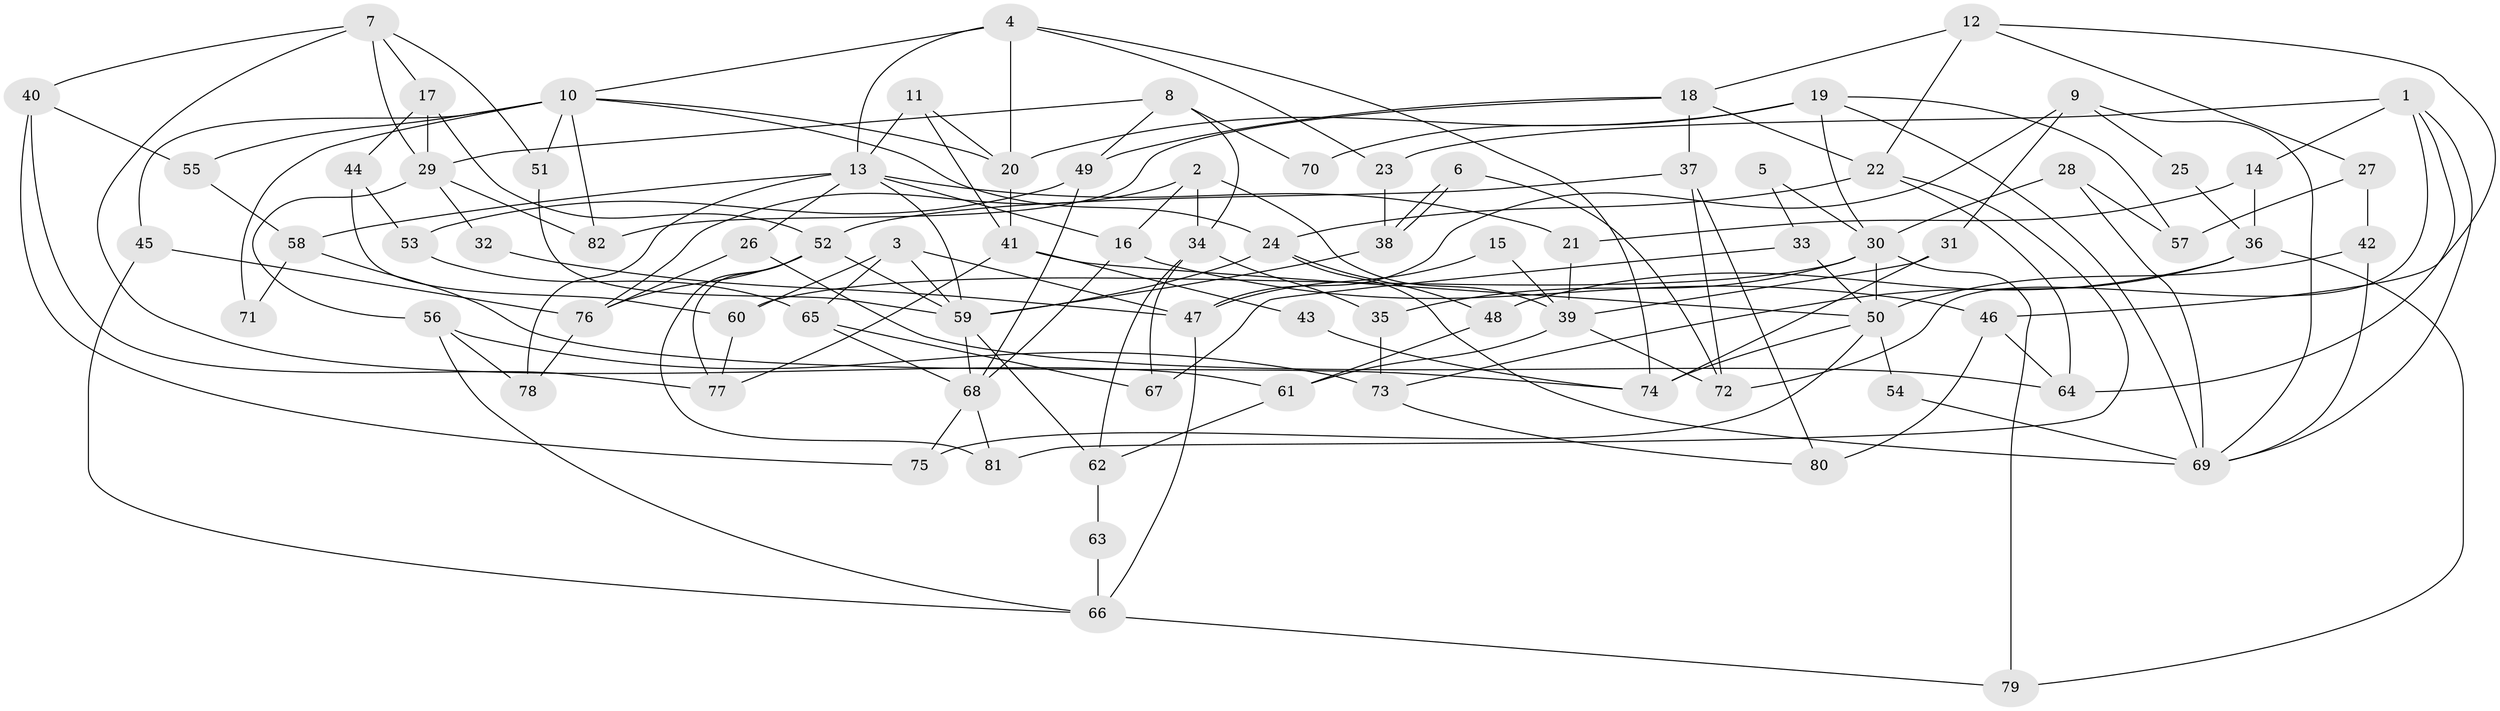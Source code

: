 // coarse degree distribution, {5: 0.19298245614035087, 10: 0.017543859649122806, 6: 0.07017543859649122, 2: 0.05263157894736842, 3: 0.3508771929824561, 4: 0.17543859649122806, 9: 0.017543859649122806, 13: 0.017543859649122806, 14: 0.017543859649122806, 7: 0.05263157894736842, 12: 0.017543859649122806, 8: 0.017543859649122806}
// Generated by graph-tools (version 1.1) at 2025/18/03/04/25 18:18:34]
// undirected, 82 vertices, 164 edges
graph export_dot {
graph [start="1"]
  node [color=gray90,style=filled];
  1;
  2;
  3;
  4;
  5;
  6;
  7;
  8;
  9;
  10;
  11;
  12;
  13;
  14;
  15;
  16;
  17;
  18;
  19;
  20;
  21;
  22;
  23;
  24;
  25;
  26;
  27;
  28;
  29;
  30;
  31;
  32;
  33;
  34;
  35;
  36;
  37;
  38;
  39;
  40;
  41;
  42;
  43;
  44;
  45;
  46;
  47;
  48;
  49;
  50;
  51;
  52;
  53;
  54;
  55;
  56;
  57;
  58;
  59;
  60;
  61;
  62;
  63;
  64;
  65;
  66;
  67;
  68;
  69;
  70;
  71;
  72;
  73;
  74;
  75;
  76;
  77;
  78;
  79;
  80;
  81;
  82;
  1 -- 23;
  1 -- 64;
  1 -- 14;
  1 -- 69;
  1 -- 72;
  2 -- 39;
  2 -- 16;
  2 -- 34;
  2 -- 76;
  3 -- 65;
  3 -- 59;
  3 -- 47;
  3 -- 60;
  4 -- 10;
  4 -- 13;
  4 -- 20;
  4 -- 23;
  4 -- 74;
  5 -- 33;
  5 -- 30;
  6 -- 38;
  6 -- 38;
  6 -- 72;
  7 -- 51;
  7 -- 40;
  7 -- 17;
  7 -- 29;
  7 -- 61;
  8 -- 29;
  8 -- 49;
  8 -- 34;
  8 -- 70;
  9 -- 69;
  9 -- 31;
  9 -- 25;
  9 -- 47;
  10 -- 82;
  10 -- 20;
  10 -- 24;
  10 -- 45;
  10 -- 51;
  10 -- 55;
  10 -- 71;
  11 -- 41;
  11 -- 20;
  11 -- 13;
  12 -- 22;
  12 -- 46;
  12 -- 18;
  12 -- 27;
  13 -- 78;
  13 -- 16;
  13 -- 21;
  13 -- 26;
  13 -- 58;
  13 -- 59;
  14 -- 36;
  14 -- 21;
  15 -- 47;
  15 -- 39;
  16 -- 68;
  16 -- 46;
  17 -- 52;
  17 -- 29;
  17 -- 44;
  18 -- 37;
  18 -- 22;
  18 -- 49;
  18 -- 82;
  19 -- 69;
  19 -- 30;
  19 -- 20;
  19 -- 57;
  19 -- 70;
  20 -- 41;
  21 -- 39;
  22 -- 24;
  22 -- 64;
  22 -- 81;
  23 -- 38;
  24 -- 59;
  24 -- 48;
  24 -- 69;
  25 -- 36;
  26 -- 76;
  26 -- 64;
  27 -- 57;
  27 -- 42;
  28 -- 69;
  28 -- 30;
  28 -- 57;
  29 -- 32;
  29 -- 56;
  29 -- 82;
  30 -- 60;
  30 -- 79;
  30 -- 35;
  30 -- 50;
  31 -- 74;
  31 -- 39;
  32 -- 47;
  33 -- 67;
  33 -- 50;
  34 -- 35;
  34 -- 62;
  34 -- 67;
  35 -- 73;
  36 -- 48;
  36 -- 73;
  36 -- 79;
  37 -- 52;
  37 -- 72;
  37 -- 80;
  38 -- 59;
  39 -- 61;
  39 -- 72;
  40 -- 77;
  40 -- 55;
  40 -- 75;
  41 -- 50;
  41 -- 43;
  41 -- 77;
  42 -- 69;
  42 -- 50;
  43 -- 74;
  44 -- 60;
  44 -- 53;
  45 -- 66;
  45 -- 76;
  46 -- 64;
  46 -- 80;
  47 -- 66;
  48 -- 61;
  49 -- 68;
  49 -- 53;
  50 -- 54;
  50 -- 74;
  50 -- 75;
  51 -- 59;
  52 -- 76;
  52 -- 59;
  52 -- 77;
  52 -- 81;
  53 -- 65;
  54 -- 69;
  55 -- 58;
  56 -- 73;
  56 -- 66;
  56 -- 78;
  58 -- 74;
  58 -- 71;
  59 -- 68;
  59 -- 62;
  60 -- 77;
  61 -- 62;
  62 -- 63;
  63 -- 66;
  65 -- 68;
  65 -- 67;
  66 -- 79;
  68 -- 75;
  68 -- 81;
  73 -- 80;
  76 -- 78;
}
